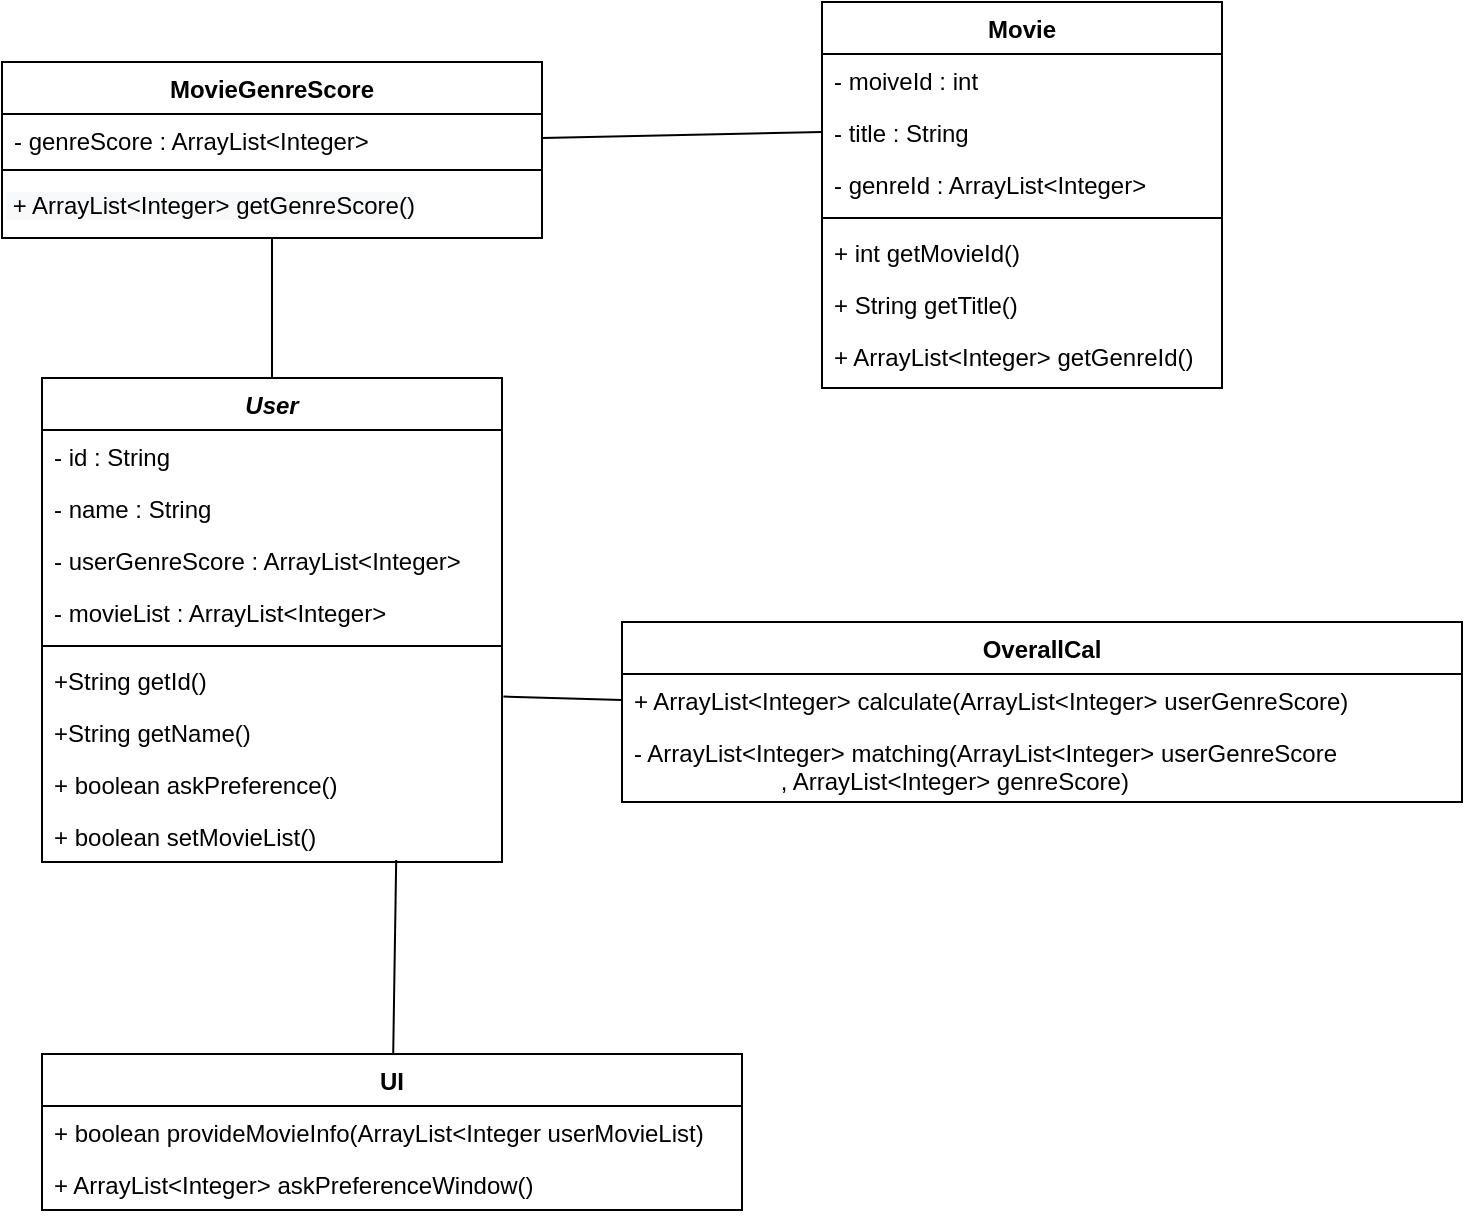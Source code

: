 <mxfile version="14.5.1" type="device"><diagram id="bUdCp5hEwdxCtJjyXvVY" name="Page-2"><mxGraphModel dx="1086" dy="806" grid="1" gridSize="10" guides="1" tooltips="1" connect="1" arrows="1" fold="1" page="1" pageScale="1" pageWidth="827" pageHeight="1169" math="0" shadow="0"><root><mxCell id="PX8MUHgN_IBBekEYYSFn-0"/><mxCell id="PX8MUHgN_IBBekEYYSFn-1" parent="PX8MUHgN_IBBekEYYSFn-0"/><mxCell id="PX8MUHgN_IBBekEYYSFn-2" value="User" style="swimlane;fontStyle=3;align=center;verticalAlign=top;childLayout=stackLayout;horizontal=1;startSize=26;horizontalStack=0;resizeParent=1;resizeLast=0;collapsible=1;marginBottom=0;rounded=0;shadow=0;strokeWidth=1;" parent="PX8MUHgN_IBBekEYYSFn-1" vertex="1"><mxGeometry x="40" y="208" width="230" height="242" as="geometry"><mxRectangle x="230" y="140" width="160" height="26" as="alternateBounds"/></mxGeometry></mxCell><mxCell id="PX8MUHgN_IBBekEYYSFn-3" value="- id : String" style="text;align=left;verticalAlign=top;spacingLeft=4;spacingRight=4;overflow=hidden;rotatable=0;points=[[0,0.5],[1,0.5]];portConstraint=eastwest;" parent="PX8MUHgN_IBBekEYYSFn-2" vertex="1"><mxGeometry y="26" width="230" height="26" as="geometry"/></mxCell><mxCell id="PX8MUHgN_IBBekEYYSFn-4" value="- name : String" style="text;align=left;verticalAlign=top;spacingLeft=4;spacingRight=4;overflow=hidden;rotatable=0;points=[[0,0.5],[1,0.5]];portConstraint=eastwest;rounded=0;shadow=0;html=0;" parent="PX8MUHgN_IBBekEYYSFn-2" vertex="1"><mxGeometry y="52" width="230" height="26" as="geometry"/></mxCell><mxCell id="PX8MUHgN_IBBekEYYSFn-5" value="- userGenreScore : ArrayList&lt;Integer&gt;" style="text;align=left;verticalAlign=top;spacingLeft=4;spacingRight=4;overflow=hidden;rotatable=0;points=[[0,0.5],[1,0.5]];portConstraint=eastwest;rounded=0;shadow=0;html=0;" parent="PX8MUHgN_IBBekEYYSFn-2" vertex="1"><mxGeometry y="78" width="230" height="26" as="geometry"/></mxCell><mxCell id="PX8MUHgN_IBBekEYYSFn-6" value="- movieList : ArrayList&lt;Integer&gt;" style="text;align=left;verticalAlign=top;spacingLeft=4;spacingRight=4;overflow=hidden;rotatable=0;points=[[0,0.5],[1,0.5]];portConstraint=eastwest;rounded=0;shadow=0;html=0;" parent="PX8MUHgN_IBBekEYYSFn-2" vertex="1"><mxGeometry y="104" width="230" height="26" as="geometry"/></mxCell><mxCell id="PX8MUHgN_IBBekEYYSFn-7" value="" style="line;html=1;strokeWidth=1;align=left;verticalAlign=middle;spacingTop=-1;spacingLeft=3;spacingRight=3;rotatable=0;labelPosition=right;points=[];portConstraint=eastwest;" parent="PX8MUHgN_IBBekEYYSFn-2" vertex="1"><mxGeometry y="130" width="230" height="8" as="geometry"/></mxCell><mxCell id="PX8MUHgN_IBBekEYYSFn-8" value="+String getId()" style="text;align=left;verticalAlign=top;spacingLeft=4;spacingRight=4;overflow=hidden;rotatable=0;points=[[0,0.5],[1,0.5]];portConstraint=eastwest;" parent="PX8MUHgN_IBBekEYYSFn-2" vertex="1"><mxGeometry y="138" width="230" height="26" as="geometry"/></mxCell><mxCell id="PX8MUHgN_IBBekEYYSFn-9" value="+String getName()" style="text;align=left;verticalAlign=top;spacingLeft=4;spacingRight=4;overflow=hidden;rotatable=0;points=[[0,0.5],[1,0.5]];portConstraint=eastwest;" parent="PX8MUHgN_IBBekEYYSFn-2" vertex="1"><mxGeometry y="164" width="230" height="26" as="geometry"/></mxCell><mxCell id="PX8MUHgN_IBBekEYYSFn-10" value="+ boolean askPreference()" style="text;align=left;verticalAlign=top;spacingLeft=4;spacingRight=4;overflow=hidden;rotatable=0;points=[[0,0.5],[1,0.5]];portConstraint=eastwest;" parent="PX8MUHgN_IBBekEYYSFn-2" vertex="1"><mxGeometry y="190" width="230" height="26" as="geometry"/></mxCell><mxCell id="PX8MUHgN_IBBekEYYSFn-35" value="+ boolean setMovieList()" style="text;align=left;verticalAlign=top;spacingLeft=4;spacingRight=4;overflow=hidden;rotatable=0;points=[[0,0.5],[1,0.5]];portConstraint=eastwest;" parent="PX8MUHgN_IBBekEYYSFn-2" vertex="1"><mxGeometry y="216" width="230" height="26" as="geometry"/></mxCell><mxCell id="PX8MUHgN_IBBekEYYSFn-11" value="Movie" style="swimlane;fontStyle=1;align=center;verticalAlign=top;childLayout=stackLayout;horizontal=1;startSize=26;horizontalStack=0;resizeParent=1;resizeLast=0;collapsible=1;marginBottom=0;rounded=0;shadow=0;strokeWidth=1;" parent="PX8MUHgN_IBBekEYYSFn-1" vertex="1"><mxGeometry x="430" y="20" width="200" height="193" as="geometry"><mxRectangle x="550" y="140" width="160" height="26" as="alternateBounds"/></mxGeometry></mxCell><mxCell id="PX8MUHgN_IBBekEYYSFn-12" value="- moiveId : int&#10;" style="text;align=left;verticalAlign=top;spacingLeft=4;spacingRight=4;overflow=hidden;rotatable=0;points=[[0,0.5],[1,0.5]];portConstraint=eastwest;rounded=0;shadow=0;html=0;" parent="PX8MUHgN_IBBekEYYSFn-11" vertex="1"><mxGeometry y="26" width="200" height="26" as="geometry"/></mxCell><mxCell id="PX8MUHgN_IBBekEYYSFn-13" value="- title : String" style="text;align=left;verticalAlign=top;spacingLeft=4;spacingRight=4;overflow=hidden;rotatable=0;points=[[0,0.5],[1,0.5]];portConstraint=eastwest;" parent="PX8MUHgN_IBBekEYYSFn-11" vertex="1"><mxGeometry y="52" width="200" height="26" as="geometry"/></mxCell><mxCell id="PX8MUHgN_IBBekEYYSFn-14" value="- genreId : ArrayList&lt;Integer&gt;&#10;" style="text;align=left;verticalAlign=top;spacingLeft=4;spacingRight=4;overflow=hidden;rotatable=0;points=[[0,0.5],[1,0.5]];portConstraint=eastwest;rounded=0;shadow=0;html=0;" parent="PX8MUHgN_IBBekEYYSFn-11" vertex="1"><mxGeometry y="78" width="200" height="26" as="geometry"/></mxCell><mxCell id="PX8MUHgN_IBBekEYYSFn-16" value="" style="line;strokeWidth=1;fillColor=none;align=left;verticalAlign=middle;spacingTop=-1;spacingLeft=3;spacingRight=3;rotatable=0;labelPosition=right;points=[];portConstraint=eastwest;" parent="PX8MUHgN_IBBekEYYSFn-11" vertex="1"><mxGeometry y="104" width="200" height="8" as="geometry"/></mxCell><mxCell id="PX8MUHgN_IBBekEYYSFn-17" value="+ int getMovieId()&#10;" style="text;align=left;verticalAlign=top;spacingLeft=4;spacingRight=4;overflow=hidden;rotatable=0;points=[[0,0.5],[1,0.5]];portConstraint=eastwest;rounded=0;shadow=0;html=0;" parent="PX8MUHgN_IBBekEYYSFn-11" vertex="1"><mxGeometry y="112" width="200" height="26" as="geometry"/></mxCell><mxCell id="PX8MUHgN_IBBekEYYSFn-18" value="+ String getTitle()&#10;" style="text;align=left;verticalAlign=top;spacingLeft=4;spacingRight=4;overflow=hidden;rotatable=0;points=[[0,0.5],[1,0.5]];portConstraint=eastwest;rounded=0;shadow=0;html=0;" parent="PX8MUHgN_IBBekEYYSFn-11" vertex="1"><mxGeometry y="138" width="200" height="26" as="geometry"/></mxCell><mxCell id="PX8MUHgN_IBBekEYYSFn-19" value="+ ArrayList&lt;Integer&gt; getGenreId()&#10;" style="text;align=left;verticalAlign=top;spacingLeft=4;spacingRight=4;overflow=hidden;rotatable=0;points=[[0,0.5],[1,0.5]];portConstraint=eastwest;rounded=0;shadow=0;html=0;" parent="PX8MUHgN_IBBekEYYSFn-11" vertex="1"><mxGeometry y="164" width="200" height="26" as="geometry"/></mxCell><mxCell id="PX8MUHgN_IBBekEYYSFn-21" value="MovieGenreScore" style="swimlane;fontStyle=1;align=center;verticalAlign=top;childLayout=stackLayout;horizontal=1;startSize=26;horizontalStack=0;resizeParent=1;resizeParentMax=0;resizeLast=0;collapsible=1;marginBottom=0;" parent="PX8MUHgN_IBBekEYYSFn-1" vertex="1"><mxGeometry x="20" y="50" width="270" height="88" as="geometry"/></mxCell><mxCell id="PX8MUHgN_IBBekEYYSFn-22" value="- genreScore : ArrayList&lt;Integer&gt;" style="text;strokeColor=none;fillColor=none;align=left;verticalAlign=top;spacingLeft=4;spacingRight=4;overflow=hidden;rotatable=0;points=[[0,0.5],[1,0.5]];portConstraint=eastwest;" parent="PX8MUHgN_IBBekEYYSFn-21" vertex="1"><mxGeometry y="26" width="270" height="24" as="geometry"/></mxCell><mxCell id="PX8MUHgN_IBBekEYYSFn-23" value="" style="line;strokeWidth=1;fillColor=none;align=left;verticalAlign=middle;spacingTop=-1;spacingLeft=3;spacingRight=3;rotatable=0;labelPosition=right;points=[];portConstraint=eastwest;" parent="PX8MUHgN_IBBekEYYSFn-21" vertex="1"><mxGeometry y="50" width="270" height="8" as="geometry"/></mxCell><mxCell id="PX8MUHgN_IBBekEYYSFn-24" value="&lt;span style=&quot;color: rgb(0 , 0 , 0) ; font-family: &amp;#34;helvetica&amp;#34; ; font-size: 12px ; font-style: normal ; font-weight: 400 ; letter-spacing: normal ; text-align: left ; text-indent: 0px ; text-transform: none ; word-spacing: 0px ; background-color: rgb(248 , 249 , 250) ; display: inline ; float: none&quot;&gt;&amp;nbsp;+ ArrayList&amp;lt;Integer&amp;gt; getGenreScore()&lt;/span&gt;" style="text;whiteSpace=wrap;html=1;" parent="PX8MUHgN_IBBekEYYSFn-21" vertex="1"><mxGeometry y="58" width="270" height="30" as="geometry"/></mxCell><mxCell id="PX8MUHgN_IBBekEYYSFn-25" value="" style="endArrow=none;html=1;exitX=0;exitY=0.5;exitDx=0;exitDy=0;entryX=1;entryY=0.5;entryDx=0;entryDy=0;" parent="PX8MUHgN_IBBekEYYSFn-1" source="PX8MUHgN_IBBekEYYSFn-13" edge="1" target="PX8MUHgN_IBBekEYYSFn-22"><mxGeometry width="50" height="50" relative="1" as="geometry"><mxPoint x="570" y="460" as="sourcePoint"/><mxPoint x="580" y="322" as="targetPoint"/></mxGeometry></mxCell><mxCell id="PX8MUHgN_IBBekEYYSFn-26" value="" style="endArrow=none;html=1;exitX=0.5;exitY=1;exitDx=0;exitDy=0;entryX=0.5;entryY=0;entryDx=0;entryDy=0;" parent="PX8MUHgN_IBBekEYYSFn-1" source="PX8MUHgN_IBBekEYYSFn-24" target="PX8MUHgN_IBBekEYYSFn-2" edge="1"><mxGeometry width="50" height="50" relative="1" as="geometry"><mxPoint x="280" y="260" as="sourcePoint"/><mxPoint x="230" y="319" as="targetPoint"/></mxGeometry></mxCell><mxCell id="PX8MUHgN_IBBekEYYSFn-27" value="UI" style="swimlane;fontStyle=1;align=center;verticalAlign=top;childLayout=stackLayout;horizontal=1;startSize=26;horizontalStack=0;resizeParent=1;resizeParentMax=0;resizeLast=0;collapsible=1;marginBottom=0;" parent="PX8MUHgN_IBBekEYYSFn-1" vertex="1"><mxGeometry x="40" y="546" width="350" height="78" as="geometry"/></mxCell><mxCell id="PX8MUHgN_IBBekEYYSFn-28" value="+ boolean provideMovieInfo(ArrayList&lt;Integer userMovieList)&#10;" style="text;align=left;verticalAlign=top;spacingLeft=4;spacingRight=4;overflow=hidden;rotatable=0;points=[[0,0.5],[1,0.5]];portConstraint=eastwest;" parent="PX8MUHgN_IBBekEYYSFn-27" vertex="1"><mxGeometry y="26" width="350" height="26" as="geometry"/></mxCell><mxCell id="PX8MUHgN_IBBekEYYSFn-29" value="+ ArrayList&lt;Integer&gt; askPreferenceWindow()&#10;" style="text;align=left;verticalAlign=top;spacingLeft=4;spacingRight=4;overflow=hidden;rotatable=0;points=[[0,0.5],[1,0.5]];portConstraint=eastwest;" parent="PX8MUHgN_IBBekEYYSFn-27" vertex="1"><mxGeometry y="52" width="350" height="26" as="geometry"/></mxCell><mxCell id="PX8MUHgN_IBBekEYYSFn-30" value="" style="endArrow=none;html=1;entryX=0.77;entryY=0.962;entryDx=0;entryDy=0;entryPerimeter=0;" parent="PX8MUHgN_IBBekEYYSFn-1" source="PX8MUHgN_IBBekEYYSFn-27" target="PX8MUHgN_IBBekEYYSFn-35" edge="1"><mxGeometry width="50" height="50" relative="1" as="geometry"><mxPoint x="322" y="452" as="sourcePoint"/><mxPoint x="155" y="453" as="targetPoint"/></mxGeometry></mxCell><mxCell id="PX8MUHgN_IBBekEYYSFn-31" value="OverallCal" style="swimlane;fontStyle=1;align=center;verticalAlign=top;childLayout=stackLayout;horizontal=1;startSize=26;horizontalStack=0;resizeParent=1;resizeParentMax=0;resizeLast=0;collapsible=1;marginBottom=0;" parent="PX8MUHgN_IBBekEYYSFn-1" vertex="1"><mxGeometry x="330" y="330" width="420" height="90" as="geometry"/></mxCell><mxCell id="PX8MUHgN_IBBekEYYSFn-32" value="+ ArrayList&lt;Integer&gt; calculate(ArrayList&lt;Integer&gt; userGenreScore)" style="text;align=left;verticalAlign=top;spacingLeft=4;spacingRight=4;overflow=hidden;rotatable=0;points=[[0,0.5],[1,0.5]];portConstraint=eastwest;" parent="PX8MUHgN_IBBekEYYSFn-31" vertex="1"><mxGeometry y="26" width="420" height="26" as="geometry"/></mxCell><mxCell id="PX8MUHgN_IBBekEYYSFn-33" value="- ArrayList&lt;Integer&gt; matching(ArrayList&lt;Integer&gt; userGenreScore&#10;                      , ArrayList&lt;Integer&gt; genreScore)&#10;" style="text;strokeColor=none;fillColor=none;align=left;verticalAlign=top;spacingLeft=4;spacingRight=4;overflow=hidden;rotatable=0;points=[[0,0.5],[1,0.5]];portConstraint=eastwest;" parent="PX8MUHgN_IBBekEYYSFn-31" vertex="1"><mxGeometry y="52" width="420" height="38" as="geometry"/></mxCell><mxCell id="PX8MUHgN_IBBekEYYSFn-34" value="" style="endArrow=none;html=1;entryX=1.003;entryY=0.818;entryDx=0;entryDy=0;exitX=0;exitY=0.5;exitDx=0;exitDy=0;entryPerimeter=0;" parent="PX8MUHgN_IBBekEYYSFn-1" source="PX8MUHgN_IBBekEYYSFn-32" target="PX8MUHgN_IBBekEYYSFn-8" edge="1"><mxGeometry width="50" height="50" relative="1" as="geometry"><mxPoint x="320" y="420.004" as="sourcePoint"/><mxPoint x="290" y="384.0" as="targetPoint"/></mxGeometry></mxCell></root></mxGraphModel></diagram></mxfile>